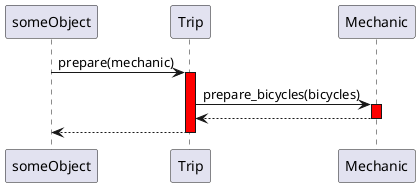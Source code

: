  @startuml TripMechanicSequence
someObject -> Trip : prepare(mechanic)
activate Trip #red

Trip -> Mechanic : prepare_bicycles(bicycles)
activate Mechanic #red
Mechanic --> Trip
deactivate Mechanic

Trip --> someObject 
deactivate Trip

 @enduml